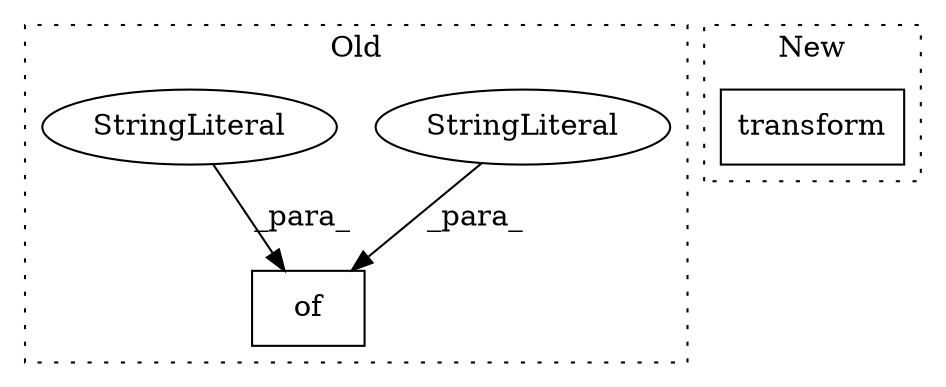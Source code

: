 digraph G {
subgraph cluster0 {
1 [label="of" a="32" s="293,431" l="3,1" shape="box"];
3 [label="StringLiteral" a="45" s="303" l="23" shape="ellipse"];
4 [label="StringLiteral" a="45" s="347" l="27" shape="ellipse"];
label = "Old";
style="dotted";
}
subgraph cluster1 {
2 [label="transform" a="32" s="914,930" l="10,1" shape="box"];
label = "New";
style="dotted";
}
3 -> 1 [label="_para_"];
4 -> 1 [label="_para_"];
}